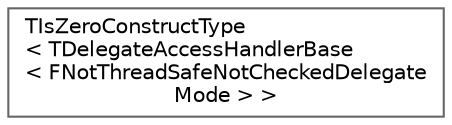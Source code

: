 digraph "Graphical Class Hierarchy"
{
 // INTERACTIVE_SVG=YES
 // LATEX_PDF_SIZE
  bgcolor="transparent";
  edge [fontname=Helvetica,fontsize=10,labelfontname=Helvetica,labelfontsize=10];
  node [fontname=Helvetica,fontsize=10,shape=box,height=0.2,width=0.4];
  rankdir="LR";
  Node0 [id="Node000000",label="TIsZeroConstructType\l\< TDelegateAccessHandlerBase\l\< FNotThreadSafeNotCheckedDelegate\lMode \> \>",height=0.2,width=0.4,color="grey40", fillcolor="white", style="filled",URL="$d1/d9f/structTIsZeroConstructType_3_01TDelegateAccessHandlerBase_3_01FNotThreadSafeNotCheckedDelegateMode_01_4_01_4.html",tooltip=" "];
}
